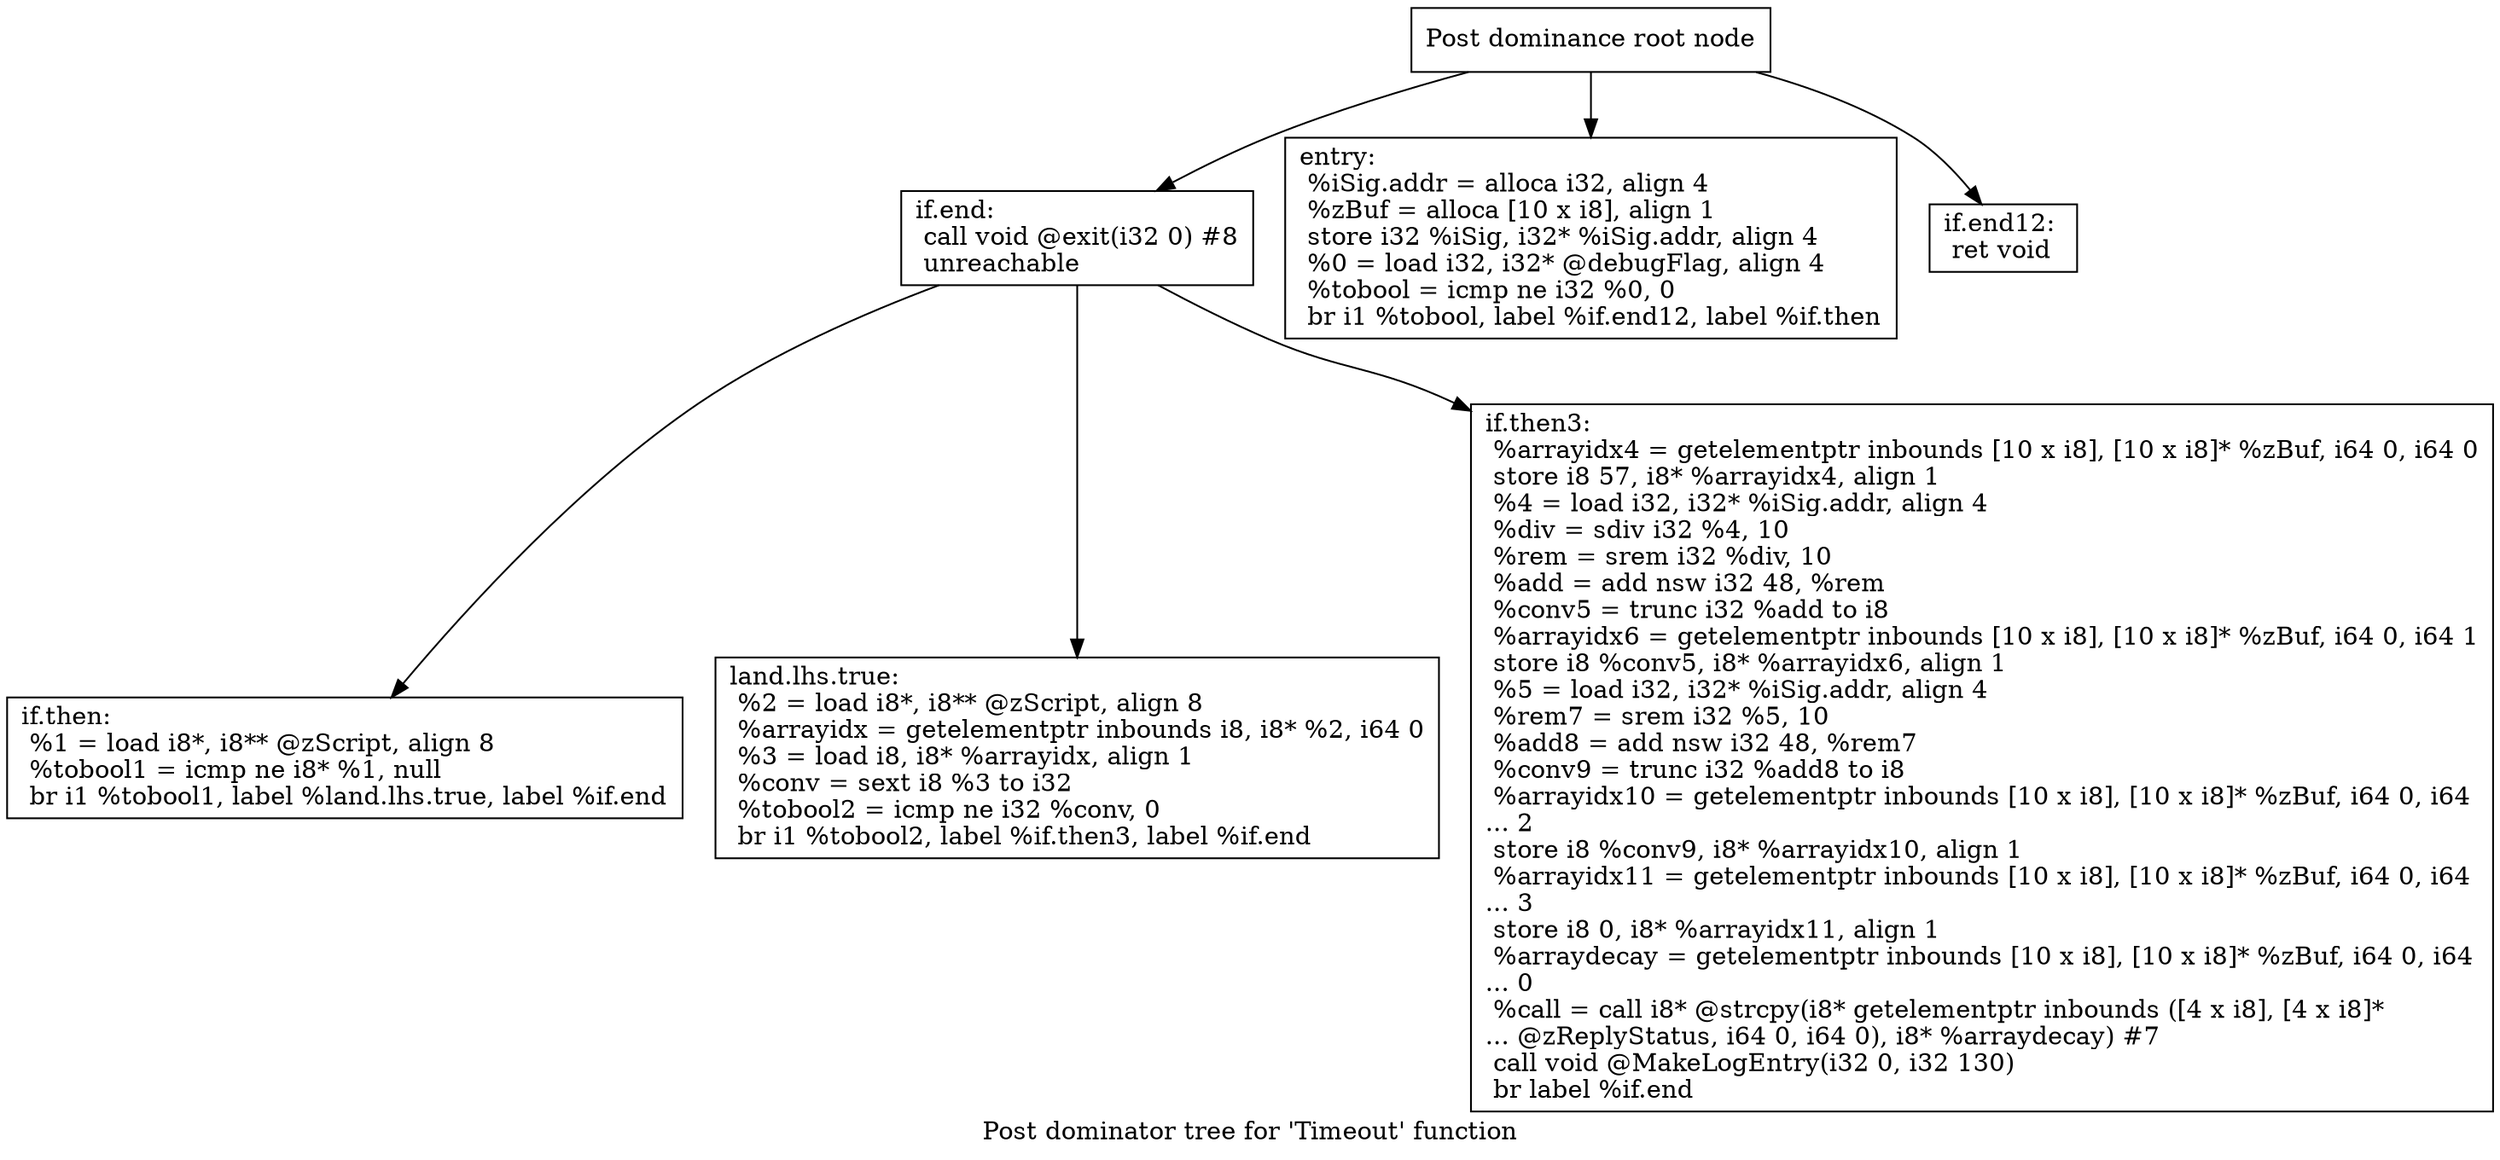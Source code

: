 digraph "Post dominator tree for 'Timeout' function" {
	label="Post dominator tree for 'Timeout' function";

	Node0x225eb10 [shape=record,label="{Post dominance root node}"];
	Node0x225eb10 -> Node0x2296a40;
	Node0x225eb10 -> Node0x22f0bb0;
	Node0x225eb10 -> Node0x22344d0;
	Node0x2296a40 [shape=record,label="{if.end:                                           \l  call void @exit(i32 0) #8\l  unreachable\l}"];
	Node0x2296a40 -> Node0x2206170;
	Node0x2296a40 -> Node0x2284790;
	Node0x2296a40 -> Node0x22f9ca0;
	Node0x2206170 [shape=record,label="{if.then:                                          \l  %1 = load i8*, i8** @zScript, align 8\l  %tobool1 = icmp ne i8* %1, null\l  br i1 %tobool1, label %land.lhs.true, label %if.end\l}"];
	Node0x2284790 [shape=record,label="{land.lhs.true:                                    \l  %2 = load i8*, i8** @zScript, align 8\l  %arrayidx = getelementptr inbounds i8, i8* %2, i64 0\l  %3 = load i8, i8* %arrayidx, align 1\l  %conv = sext i8 %3 to i32\l  %tobool2 = icmp ne i32 %conv, 0\l  br i1 %tobool2, label %if.then3, label %if.end\l}"];
	Node0x22f9ca0 [shape=record,label="{if.then3:                                         \l  %arrayidx4 = getelementptr inbounds [10 x i8], [10 x i8]* %zBuf, i64 0, i64 0\l  store i8 57, i8* %arrayidx4, align 1\l  %4 = load i32, i32* %iSig.addr, align 4\l  %div = sdiv i32 %4, 10\l  %rem = srem i32 %div, 10\l  %add = add nsw i32 48, %rem\l  %conv5 = trunc i32 %add to i8\l  %arrayidx6 = getelementptr inbounds [10 x i8], [10 x i8]* %zBuf, i64 0, i64 1\l  store i8 %conv5, i8* %arrayidx6, align 1\l  %5 = load i32, i32* %iSig.addr, align 4\l  %rem7 = srem i32 %5, 10\l  %add8 = add nsw i32 48, %rem7\l  %conv9 = trunc i32 %add8 to i8\l  %arrayidx10 = getelementptr inbounds [10 x i8], [10 x i8]* %zBuf, i64 0, i64\l... 2\l  store i8 %conv9, i8* %arrayidx10, align 1\l  %arrayidx11 = getelementptr inbounds [10 x i8], [10 x i8]* %zBuf, i64 0, i64\l... 3\l  store i8 0, i8* %arrayidx11, align 1\l  %arraydecay = getelementptr inbounds [10 x i8], [10 x i8]* %zBuf, i64 0, i64\l... 0\l  %call = call i8* @strcpy(i8* getelementptr inbounds ([4 x i8], [4 x i8]*\l... @zReplyStatus, i64 0, i64 0), i8* %arraydecay) #7\l  call void @MakeLogEntry(i32 0, i32 130)\l  br label %if.end\l}"];
	Node0x22f0bb0 [shape=record,label="{entry:\l  %iSig.addr = alloca i32, align 4\l  %zBuf = alloca [10 x i8], align 1\l  store i32 %iSig, i32* %iSig.addr, align 4\l  %0 = load i32, i32* @debugFlag, align 4\l  %tobool = icmp ne i32 %0, 0\l  br i1 %tobool, label %if.end12, label %if.then\l}"];
	Node0x22344d0 [shape=record,label="{if.end12:                                         \l  ret void\l}"];
}
